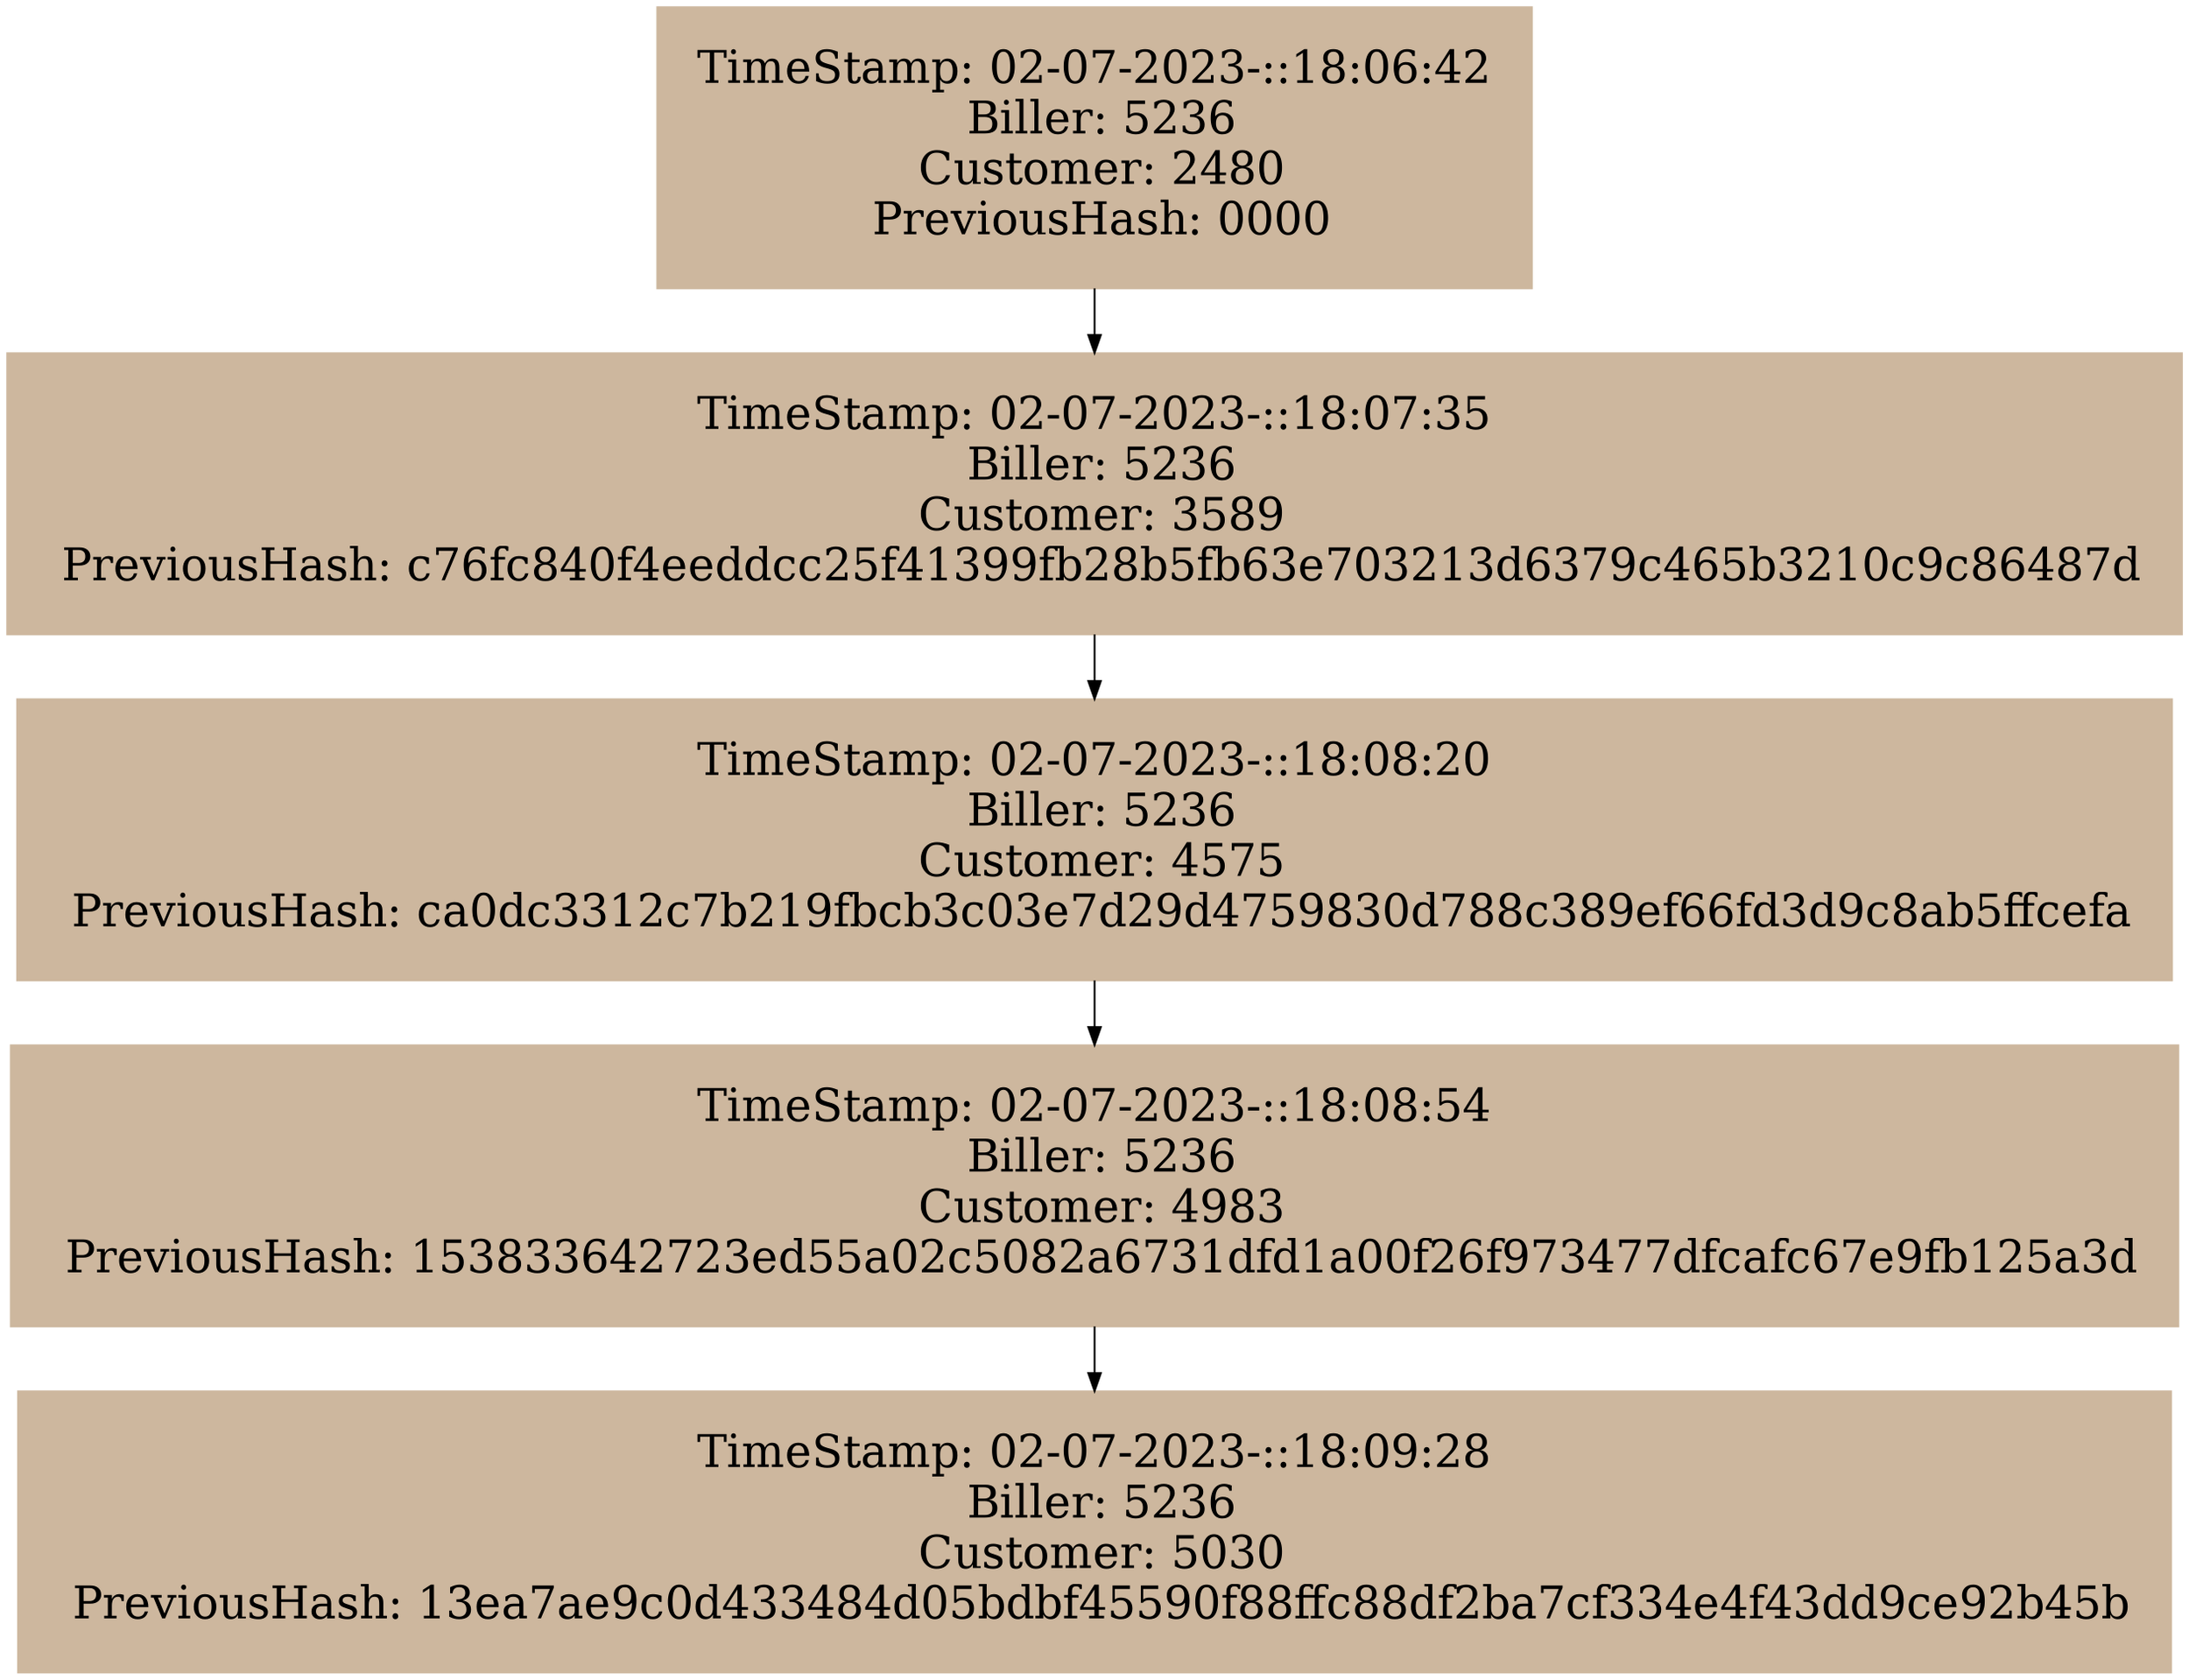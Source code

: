 digraph Bloque{ 
 node [margin=0 fontcolor=black fontsize=25 shape=rectangle color=bisque3 style=filled margin = 0.3];
nodo0[label="TimeStamp: 02-07-2023-::18:06:42\n Biller: 5236\n Customer: 2480\n PreviousHash: 0000"]; 
nodo1[label="TimeStamp: 02-07-2023-::18:07:35\n Biller: 5236\n Customer: 3589\n PreviousHash: c76fc840f4eeddcc25f41399fb28b5fb63e703213d6379c465b3210c9c86487d"]; 
nodo2[label="TimeStamp: 02-07-2023-::18:08:20\n Biller: 5236\n Customer: 4575\n PreviousHash: ca0dc3312c7b219fbcb3c03e7d29d4759830d788c389ef66fd3d9c8ab5ffcefa"]; 
nodo3[label="TimeStamp: 02-07-2023-::18:08:54\n Biller: 5236\n Customer: 4983\n PreviousHash: 153833642723ed55a02c5082a6731dfd1a00f26f973477dfcafc67e9fb125a3d"]; 
nodo4[label="TimeStamp: 02-07-2023-::18:09:28\n Biller: 5236\n Customer: 5030\n PreviousHash: 13ea7ae9c0d433484d05bdbf45590f88ffc88df2ba7cf334e4f43dd9ce92b45b"]; 
nodo0->nodo1;
nodo1->nodo2;
nodo2->nodo3;
nodo3->nodo4;

}